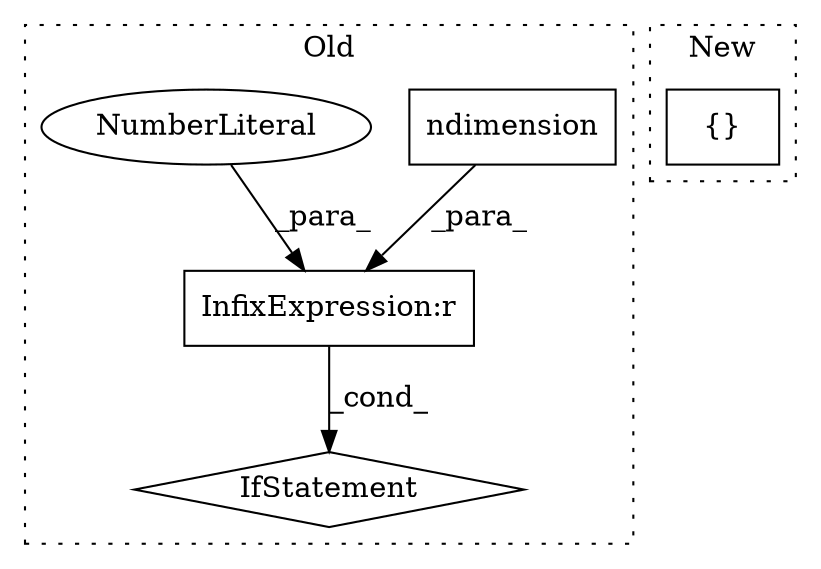 digraph G {
subgraph cluster0 {
1 [label="ndimension" a="32" s="450" l="12" shape="box"];
3 [label="IfStatement" a="25" s="430,467" l="4,2" shape="diamond"];
4 [label="InfixExpression:r" a="27" s="462" l="4" shape="box"];
5 [label="NumberLiteral" a="34" s="466" l="1" shape="ellipse"];
label = "Old";
style="dotted";
}
subgraph cluster1 {
2 [label="{}" a="4" s="436,448" l="1,1" shape="box"];
label = "New";
style="dotted";
}
1 -> 4 [label="_para_"];
4 -> 3 [label="_cond_"];
5 -> 4 [label="_para_"];
}